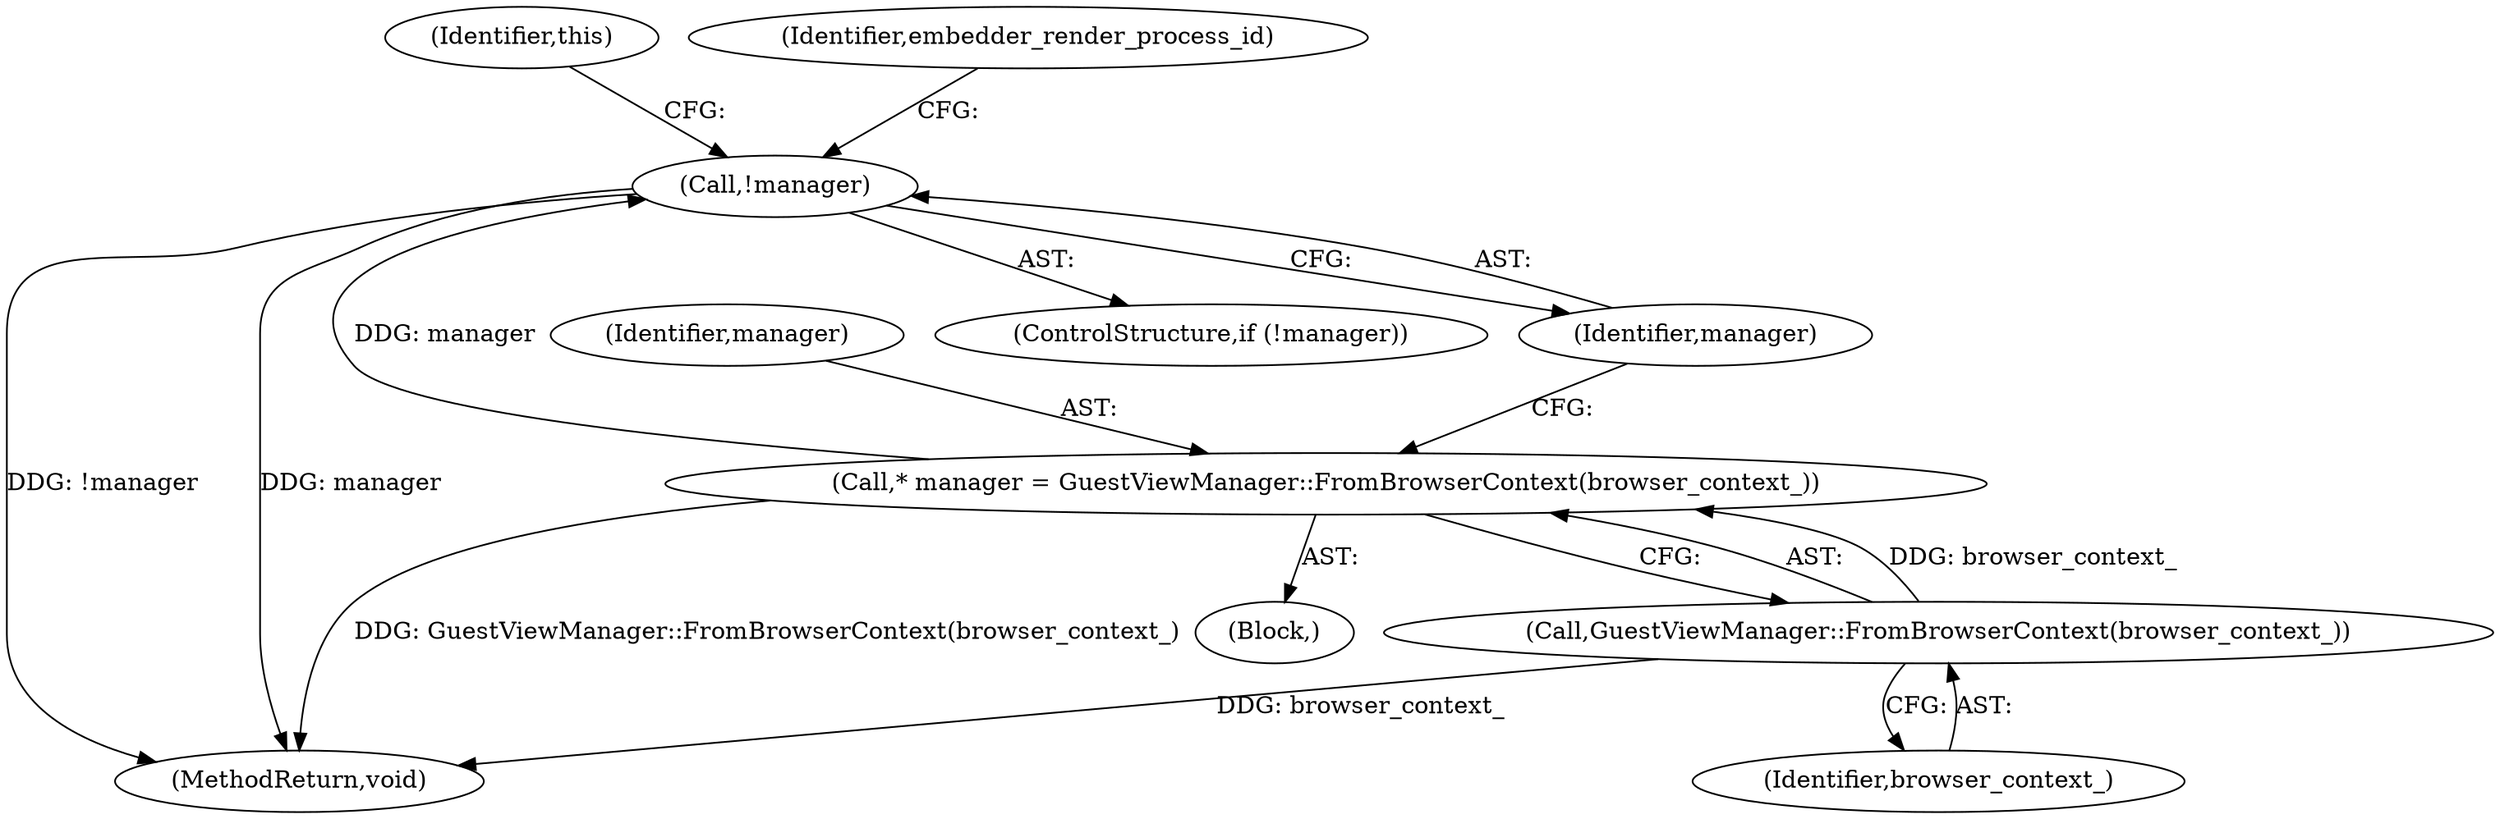 digraph "0_Chrome_5bb223676defeba9c44a5ce42460c86e24561e73_9@pointer" {
"1000152" [label="(Call,!manager)"];
"1000147" [label="(Call,* manager = GuestViewManager::FromBrowserContext(browser_context_))"];
"1000149" [label="(Call,GuestViewManager::FromBrowserContext(browser_context_))"];
"1000147" [label="(Call,* manager = GuestViewManager::FromBrowserContext(browser_context_))"];
"1000156" [label="(Identifier,this)"];
"1000226" [label="(MethodReturn,void)"];
"1000152" [label="(Call,!manager)"];
"1000150" [label="(Identifier,browser_context_)"];
"1000109" [label="(Block,)"];
"1000148" [label="(Identifier,manager)"];
"1000162" [label="(Identifier,embedder_render_process_id)"];
"1000149" [label="(Call,GuestViewManager::FromBrowserContext(browser_context_))"];
"1000153" [label="(Identifier,manager)"];
"1000151" [label="(ControlStructure,if (!manager))"];
"1000152" -> "1000151"  [label="AST: "];
"1000152" -> "1000153"  [label="CFG: "];
"1000153" -> "1000152"  [label="AST: "];
"1000156" -> "1000152"  [label="CFG: "];
"1000162" -> "1000152"  [label="CFG: "];
"1000152" -> "1000226"  [label="DDG: !manager"];
"1000152" -> "1000226"  [label="DDG: manager"];
"1000147" -> "1000152"  [label="DDG: manager"];
"1000147" -> "1000109"  [label="AST: "];
"1000147" -> "1000149"  [label="CFG: "];
"1000148" -> "1000147"  [label="AST: "];
"1000149" -> "1000147"  [label="AST: "];
"1000153" -> "1000147"  [label="CFG: "];
"1000147" -> "1000226"  [label="DDG: GuestViewManager::FromBrowserContext(browser_context_)"];
"1000149" -> "1000147"  [label="DDG: browser_context_"];
"1000149" -> "1000150"  [label="CFG: "];
"1000150" -> "1000149"  [label="AST: "];
"1000149" -> "1000226"  [label="DDG: browser_context_"];
}
